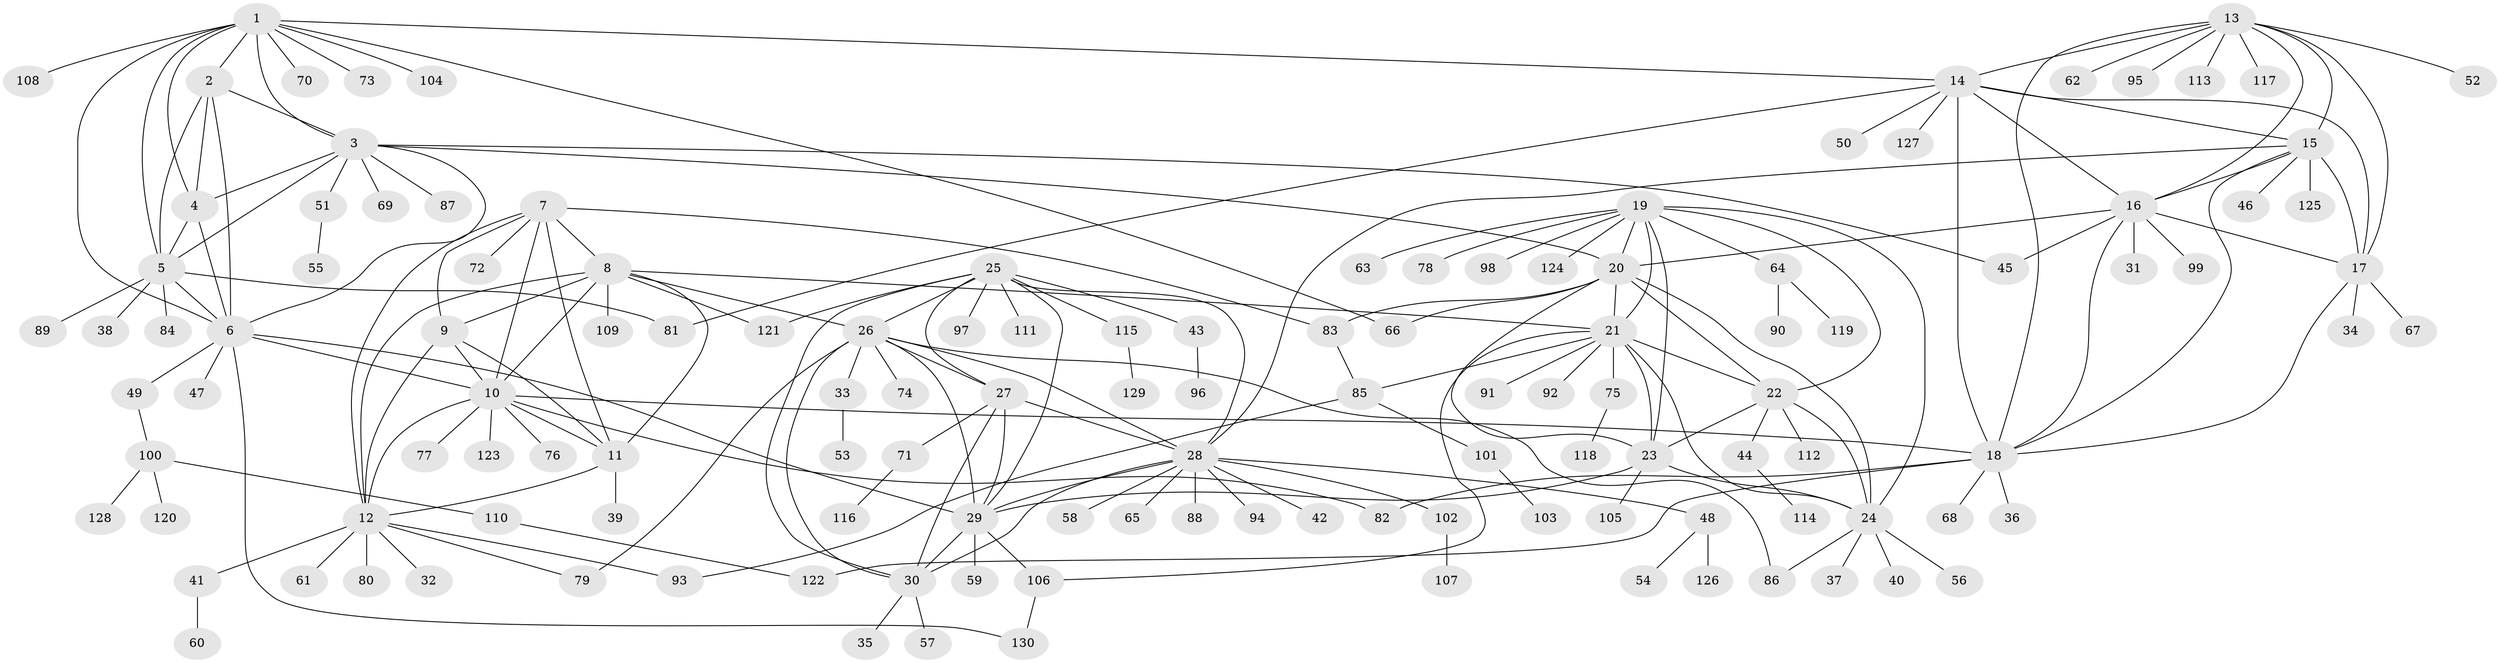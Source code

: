 // Generated by graph-tools (version 1.1) at 2025/02/03/09/25 03:02:43]
// undirected, 130 vertices, 198 edges
graph export_dot {
graph [start="1"]
  node [color=gray90,style=filled];
  1;
  2;
  3;
  4;
  5;
  6;
  7;
  8;
  9;
  10;
  11;
  12;
  13;
  14;
  15;
  16;
  17;
  18;
  19;
  20;
  21;
  22;
  23;
  24;
  25;
  26;
  27;
  28;
  29;
  30;
  31;
  32;
  33;
  34;
  35;
  36;
  37;
  38;
  39;
  40;
  41;
  42;
  43;
  44;
  45;
  46;
  47;
  48;
  49;
  50;
  51;
  52;
  53;
  54;
  55;
  56;
  57;
  58;
  59;
  60;
  61;
  62;
  63;
  64;
  65;
  66;
  67;
  68;
  69;
  70;
  71;
  72;
  73;
  74;
  75;
  76;
  77;
  78;
  79;
  80;
  81;
  82;
  83;
  84;
  85;
  86;
  87;
  88;
  89;
  90;
  91;
  92;
  93;
  94;
  95;
  96;
  97;
  98;
  99;
  100;
  101;
  102;
  103;
  104;
  105;
  106;
  107;
  108;
  109;
  110;
  111;
  112;
  113;
  114;
  115;
  116;
  117;
  118;
  119;
  120;
  121;
  122;
  123;
  124;
  125;
  126;
  127;
  128;
  129;
  130;
  1 -- 2;
  1 -- 3;
  1 -- 4;
  1 -- 5;
  1 -- 6;
  1 -- 14;
  1 -- 66;
  1 -- 70;
  1 -- 73;
  1 -- 104;
  1 -- 108;
  2 -- 3;
  2 -- 4;
  2 -- 5;
  2 -- 6;
  3 -- 4;
  3 -- 5;
  3 -- 6;
  3 -- 20;
  3 -- 45;
  3 -- 51;
  3 -- 69;
  3 -- 87;
  4 -- 5;
  4 -- 6;
  5 -- 6;
  5 -- 38;
  5 -- 81;
  5 -- 84;
  5 -- 89;
  6 -- 10;
  6 -- 29;
  6 -- 47;
  6 -- 49;
  6 -- 130;
  7 -- 8;
  7 -- 9;
  7 -- 10;
  7 -- 11;
  7 -- 12;
  7 -- 72;
  7 -- 83;
  8 -- 9;
  8 -- 10;
  8 -- 11;
  8 -- 12;
  8 -- 21;
  8 -- 26;
  8 -- 109;
  8 -- 121;
  9 -- 10;
  9 -- 11;
  9 -- 12;
  10 -- 11;
  10 -- 12;
  10 -- 18;
  10 -- 76;
  10 -- 77;
  10 -- 82;
  10 -- 123;
  11 -- 12;
  11 -- 39;
  12 -- 32;
  12 -- 41;
  12 -- 61;
  12 -- 79;
  12 -- 80;
  12 -- 93;
  13 -- 14;
  13 -- 15;
  13 -- 16;
  13 -- 17;
  13 -- 18;
  13 -- 52;
  13 -- 62;
  13 -- 95;
  13 -- 113;
  13 -- 117;
  14 -- 15;
  14 -- 16;
  14 -- 17;
  14 -- 18;
  14 -- 50;
  14 -- 81;
  14 -- 127;
  15 -- 16;
  15 -- 17;
  15 -- 18;
  15 -- 28;
  15 -- 46;
  15 -- 125;
  16 -- 17;
  16 -- 18;
  16 -- 20;
  16 -- 31;
  16 -- 45;
  16 -- 99;
  17 -- 18;
  17 -- 34;
  17 -- 67;
  18 -- 36;
  18 -- 68;
  18 -- 82;
  18 -- 122;
  19 -- 20;
  19 -- 21;
  19 -- 22;
  19 -- 23;
  19 -- 24;
  19 -- 63;
  19 -- 64;
  19 -- 78;
  19 -- 98;
  19 -- 124;
  20 -- 21;
  20 -- 22;
  20 -- 23;
  20 -- 24;
  20 -- 66;
  20 -- 83;
  21 -- 22;
  21 -- 23;
  21 -- 24;
  21 -- 75;
  21 -- 85;
  21 -- 91;
  21 -- 92;
  21 -- 106;
  22 -- 23;
  22 -- 24;
  22 -- 44;
  22 -- 112;
  23 -- 24;
  23 -- 29;
  23 -- 105;
  24 -- 37;
  24 -- 40;
  24 -- 56;
  24 -- 86;
  25 -- 26;
  25 -- 27;
  25 -- 28;
  25 -- 29;
  25 -- 30;
  25 -- 43;
  25 -- 97;
  25 -- 111;
  25 -- 115;
  25 -- 121;
  26 -- 27;
  26 -- 28;
  26 -- 29;
  26 -- 30;
  26 -- 33;
  26 -- 74;
  26 -- 79;
  26 -- 86;
  27 -- 28;
  27 -- 29;
  27 -- 30;
  27 -- 71;
  28 -- 29;
  28 -- 30;
  28 -- 42;
  28 -- 48;
  28 -- 58;
  28 -- 65;
  28 -- 88;
  28 -- 94;
  28 -- 102;
  29 -- 30;
  29 -- 59;
  29 -- 106;
  30 -- 35;
  30 -- 57;
  33 -- 53;
  41 -- 60;
  43 -- 96;
  44 -- 114;
  48 -- 54;
  48 -- 126;
  49 -- 100;
  51 -- 55;
  64 -- 90;
  64 -- 119;
  71 -- 116;
  75 -- 118;
  83 -- 85;
  85 -- 93;
  85 -- 101;
  100 -- 110;
  100 -- 120;
  100 -- 128;
  101 -- 103;
  102 -- 107;
  106 -- 130;
  110 -- 122;
  115 -- 129;
}
